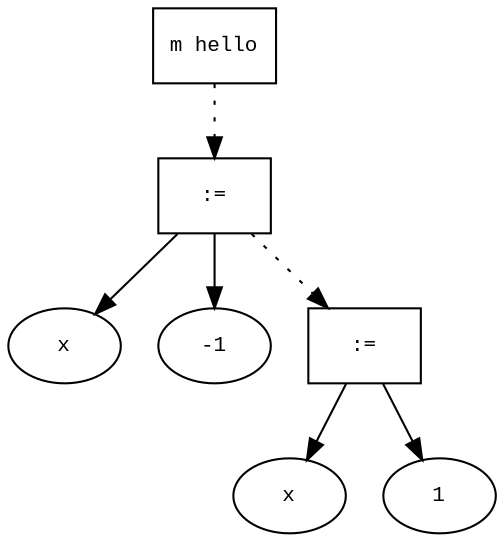 digraph AST {
  graph [fontname="Times New Roman",fontsize=10];
  node  [fontname="Courier New",fontsize=10];
  edge  [fontname="Times New Roman",fontsize=10];

  node0 [label="m hello",shape=box];
  node3 [label=":=",shape=box];
  node1 [label="x",shape=ellipse];
  node3->node1;
  node2 [label="-1",shape=ellipse];
  node3->node2;
  node0 -> node3 [style=dotted];
  node6 [label=":=",shape=box];
  node4 [label="x",shape=ellipse];
  node6->node4;
  node5 [label="1",shape=ellipse];
  node6->node5;
  node3 -> node6 [style=dotted];
}
